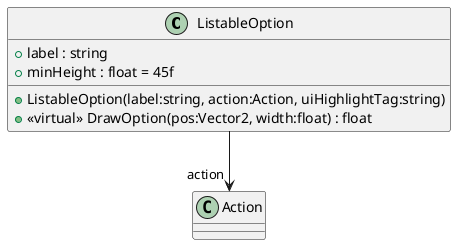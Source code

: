 @startuml
class ListableOption {
    + label : string
    + minHeight : float = 45f
    + ListableOption(label:string, action:Action, uiHighlightTag:string)
    + <<virtual>> DrawOption(pos:Vector2, width:float) : float
}
ListableOption --> "action" Action
@enduml
